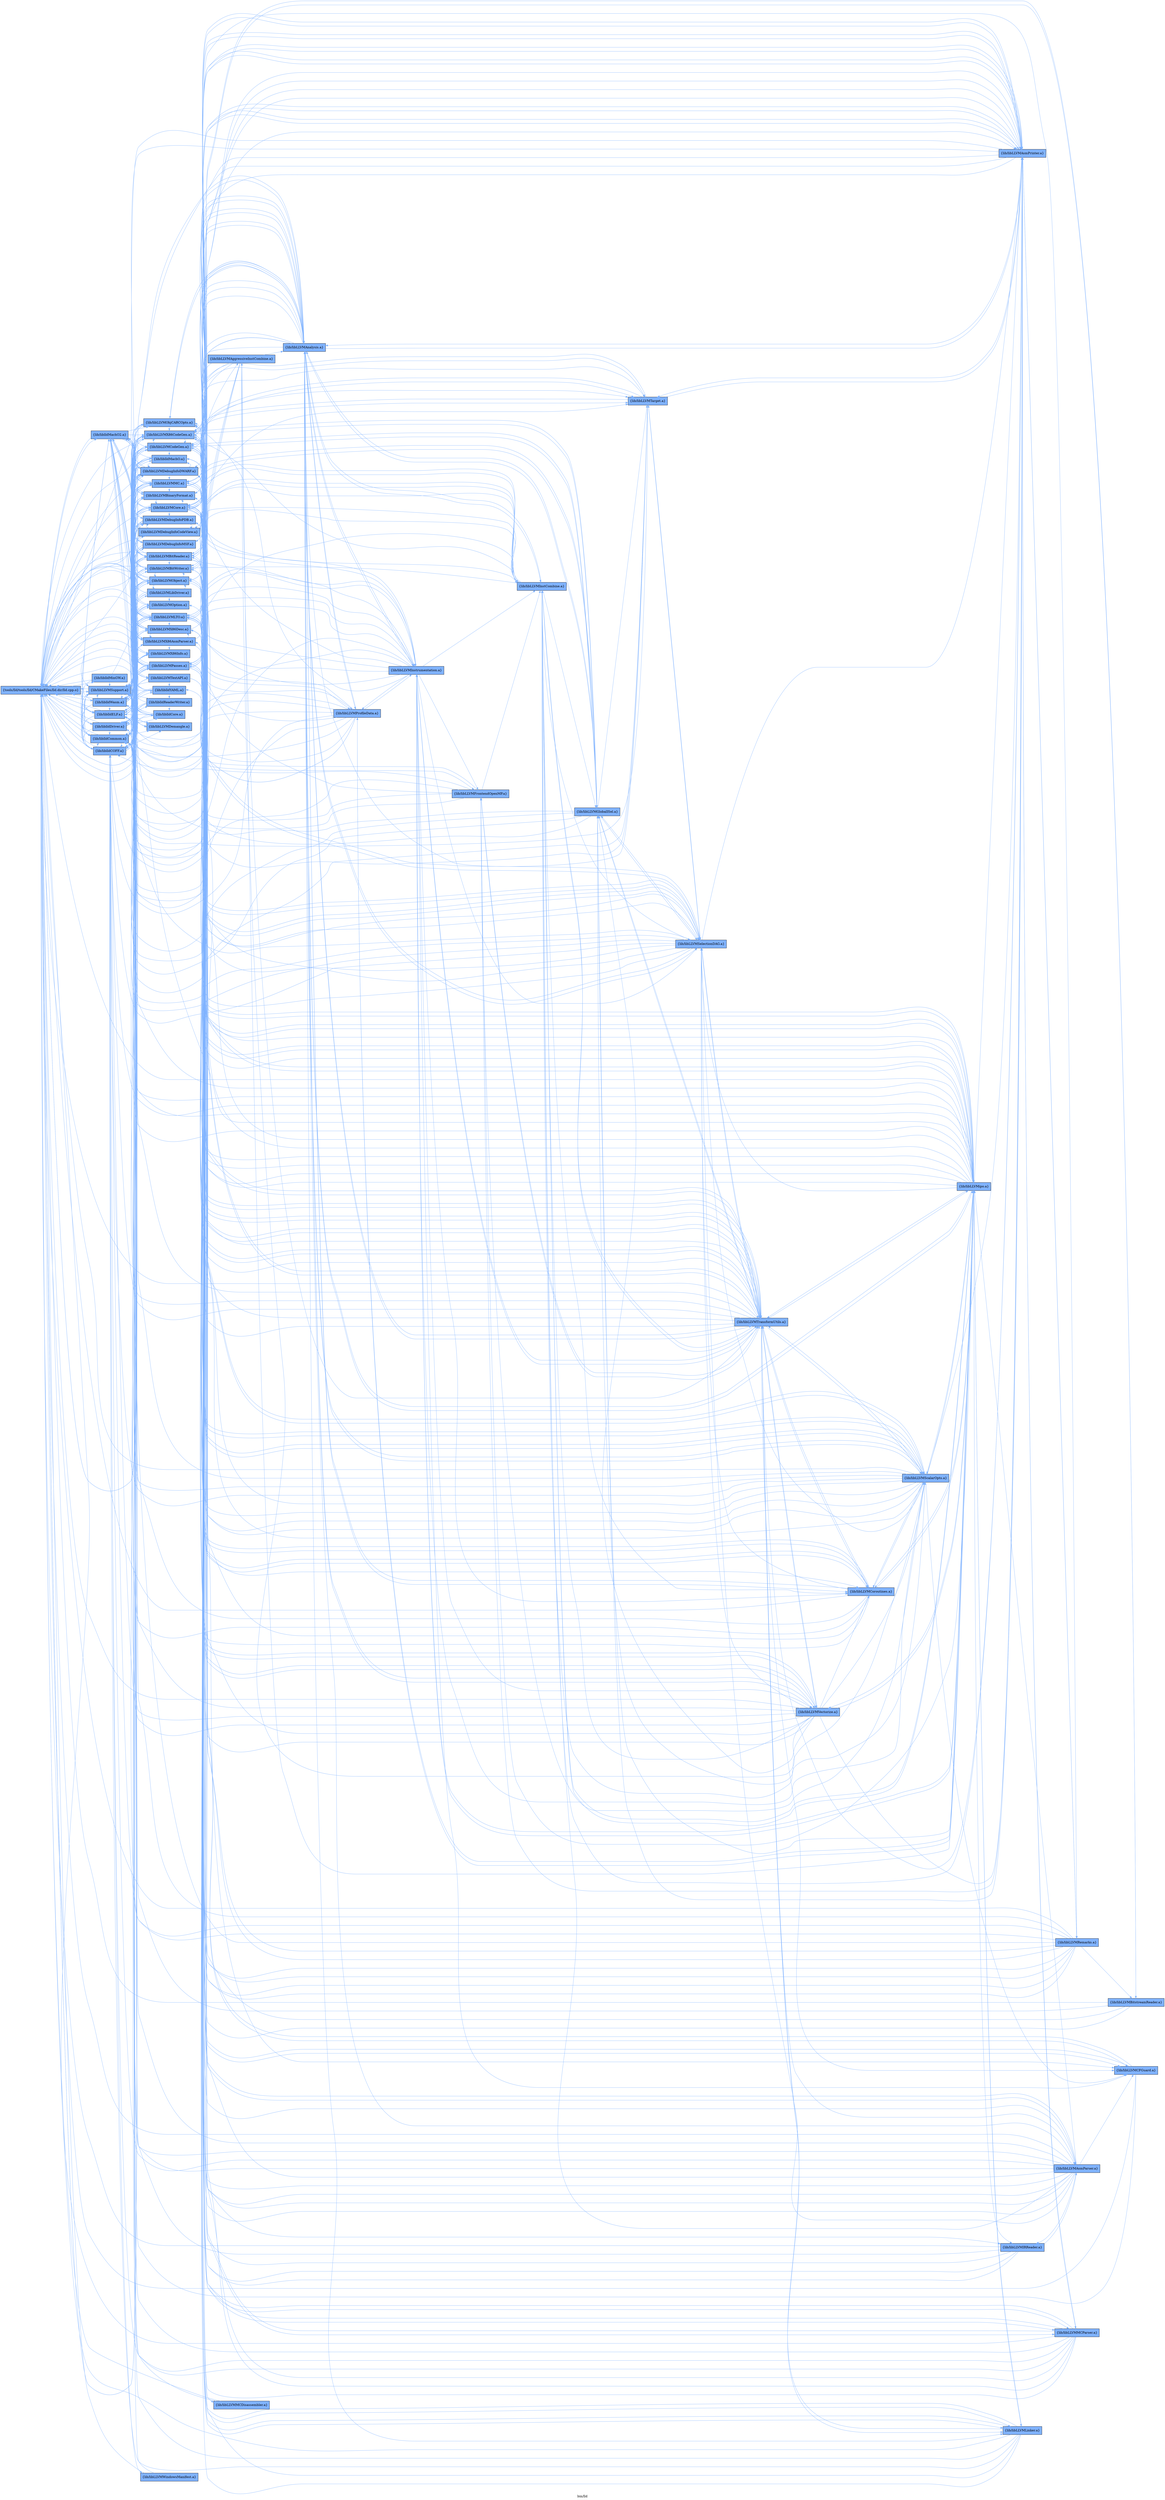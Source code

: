 digraph "bin/lld" {
	label="bin/lld";
	rankdir=LR;
	{ rank=same; Node0x55904ddd8aa8;  }
	{ rank=same; Node0x55904dde2328; Node0x55904dde1e28; Node0x55904ddebb08; Node0x55904ddeb608; Node0x55904ddeb1a8; Node0x55904ddeaca8; Node0x55904ddea848; Node0x55904ddea348;  }
	{ rank=same; Node0x55904dde9da8; Node0x55904ddf03d8; Node0x55904dde7558; Node0x55904dde8228; Node0x55904ddf8ee8; Node0x55904ddfc688; Node0x55904ddeff28; Node0x55904ddfb558; Node0x55904dde7dc8; Node0x55904ddfc4a8; Node0x55904ddfd358; Node0x55904ddfe4d8; Node0x55904dde7aa8; Node0x55904ddef988; Node0x55904ddfc188; Node0x55904ddef2a8; Node0x55904ddeee98; Node0x55904ddef5c8; Node0x55904dde9358; Node0x55904ddfb0a8; Node0x55904dde98a8; Node0x55904dde9308; Node0x55904dde8e08; Node0x55904dde9ad8; Node0x55904ddf0ba8; Node0x55904ddf06a8; Node0x55904dde8958;  }

	Node0x55904ddd8aa8 [shape=record,shape=box,group=1,style=filled,fillcolor="0.600000 0.5 1",label="{tools/lld/tools/lld/CMakeFiles/lld.dir/lld.cpp.o}"];
	Node0x55904ddd8aa8 -> Node0x55904dde2328[color="0.600000 0.5 1"];
	Node0x55904ddd8aa8 -> Node0x55904dde1e28[color="0.600000 0.5 1"];
	Node0x55904ddd8aa8 -> Node0x55904ddebb08[color="0.600000 0.5 1"];
	Node0x55904ddd8aa8 -> Node0x55904ddeb608[color="0.600000 0.5 1"];
	Node0x55904ddd8aa8 -> Node0x55904ddeb1a8[color="0.600000 0.5 1"];
	Node0x55904ddd8aa8 -> Node0x55904ddeaca8[color="0.600000 0.5 1"];
	Node0x55904ddd8aa8 -> Node0x55904ddea848[color="0.600000 0.5 1"];
	Node0x55904ddd8aa8 -> Node0x55904ddea348[color="0.600000 0.5 1"];
	Node0x55904dde2328 [shape=record,shape=box,group=1,style=filled,fillcolor="0.600000 0.5 1",label="{lib/libLLVMSupport.a}"];
	Node0x55904dde2328 -> Node0x55904ddd8aa8[color="0.600000 0.5 1"];
	Node0x55904dde2328 -> Node0x55904ddebb08[color="0.600000 0.5 1"];
	Node0x55904dde2328 -> Node0x55904dde1e28[color="0.600000 0.5 1"];
	Node0x55904dde2328 -> Node0x55904ddeb1a8[color="0.600000 0.5 1"];
	Node0x55904dde2328 -> Node0x55904ddeb608[color="0.600000 0.5 1"];
	Node0x55904dde2328 -> Node0x55904ddea348[color="0.600000 0.5 1"];
	Node0x55904dde2328 -> Node0x55904dde9da8[color="0.600000 0.5 1"];
	Node0x55904dde2328 -> Node0x55904ddf03d8[color="0.600000 0.5 1"];
	Node0x55904dde2328 -> Node0x55904dde7558[color="0.600000 0.5 1"];
	Node0x55904dde2328 -> Node0x55904dde8228[color="0.600000 0.5 1"];
	Node0x55904dde2328 -> Node0x55904ddf8ee8[color="0.600000 0.5 1"];
	Node0x55904dde1e28 [shape=record,shape=box,group=1,style=filled,fillcolor="0.600000 0.5 1",label="{lib/liblldCommon.a}"];
	Node0x55904dde1e28 -> Node0x55904ddd8aa8[color="0.600000 0.5 1"];
	Node0x55904dde1e28 -> Node0x55904dde2328[color="0.600000 0.5 1"];
	Node0x55904dde1e28 -> Node0x55904ddfc688[color="0.600000 0.5 1"];
	Node0x55904dde1e28 -> Node0x55904ddebb08[color="0.600000 0.5 1"];
	Node0x55904dde1e28 -> Node0x55904ddeff28[color="0.600000 0.5 1"];
	Node0x55904dde1e28 -> Node0x55904ddfb558[color="0.600000 0.5 1"];
	Node0x55904dde1e28 -> Node0x55904dde7558[color="0.600000 0.5 1"];
	Node0x55904dde1e28 -> Node0x55904ddf8ee8[color="0.600000 0.5 1"];
	Node0x55904ddebb08 [shape=record,shape=box,group=1,style=filled,fillcolor="0.600000 0.5 1",label="{lib/liblldCOFF.a}"];
	Node0x55904ddebb08 -> Node0x55904ddd8aa8[color="0.600000 0.5 1"];
	Node0x55904ddebb08 -> Node0x55904dde2328[color="0.600000 0.5 1"];
	Node0x55904ddebb08 -> Node0x55904dde1e28[color="0.600000 0.5 1"];
	Node0x55904ddebb08 -> Node0x55904dde7dc8[color="0.600000 0.5 1"];
	Node0x55904ddebb08 -> Node0x55904ddeff28[color="0.600000 0.5 1"];
	Node0x55904ddebb08 -> Node0x55904ddf03d8[color="0.600000 0.5 1"];
	Node0x55904ddebb08 -> Node0x55904ddfc4a8[color="0.600000 0.5 1"];
	Node0x55904ddebb08 -> Node0x55904ddfd358[color="0.600000 0.5 1"];
	Node0x55904ddebb08 -> Node0x55904ddfe4d8[color="0.600000 0.5 1"];
	Node0x55904ddebb08 -> Node0x55904dde7aa8[color="0.600000 0.5 1"];
	Node0x55904ddebb08 -> Node0x55904ddef988[color="0.600000 0.5 1"];
	Node0x55904ddebb08 -> Node0x55904ddfc188[color="0.600000 0.5 1"];
	Node0x55904ddebb08 -> Node0x55904dde8228[color="0.600000 0.5 1"];
	Node0x55904ddebb08 -> Node0x55904ddef2a8[color="0.600000 0.5 1"];
	Node0x55904ddebb08 -> Node0x55904ddeee98[color="0.600000 0.5 1"];
	Node0x55904ddebb08 -> Node0x55904ddef5c8[color="0.600000 0.5 1"];
	Node0x55904ddebb08 -> Node0x55904ddfb558[color="0.600000 0.5 1"];
	Node0x55904ddebb08 -> Node0x55904dde9358[color="0.600000 0.5 1"];
	Node0x55904ddebb08 -> Node0x55904ddfb0a8[color="0.600000 0.5 1"];
	Node0x55904ddebb08 -> Node0x55904ddf8ee8[color="0.600000 0.5 1"];
	Node0x55904ddeb608 [shape=record,shape=box,group=1,style=filled,fillcolor="0.600000 0.5 1",label="{lib/liblldDriver.a}"];
	Node0x55904ddeb608 -> Node0x55904ddd8aa8[color="0.600000 0.5 1"];
	Node0x55904ddeb608 -> Node0x55904dde2328[color="0.600000 0.5 1"];
	Node0x55904ddeb608 -> Node0x55904dde1e28[color="0.600000 0.5 1"];
	Node0x55904ddeb608 -> Node0x55904ddebb08[color="0.600000 0.5 1"];
	Node0x55904ddeb608 -> Node0x55904dde9da8[color="0.600000 0.5 1"];
	Node0x55904ddeb608 -> Node0x55904dde98a8[color="0.600000 0.5 1"];
	Node0x55904ddeb608 -> Node0x55904dde9308[color="0.600000 0.5 1"];
	Node0x55904ddeb608 -> Node0x55904dde8e08[color="0.600000 0.5 1"];
	Node0x55904ddeb608 -> Node0x55904ddeff28[color="0.600000 0.5 1"];
	Node0x55904ddeb1a8 [shape=record,shape=box,group=1,style=filled,fillcolor="0.600000 0.5 1",label="{lib/liblldELF.a}"];
	Node0x55904ddeb1a8 -> Node0x55904ddd8aa8[color="0.600000 0.5 1"];
	Node0x55904ddeb1a8 -> Node0x55904dde2328[color="0.600000 0.5 1"];
	Node0x55904ddeb1a8 -> Node0x55904dde1e28[color="0.600000 0.5 1"];
	Node0x55904ddeb1a8 -> Node0x55904ddebb08[color="0.600000 0.5 1"];
	Node0x55904ddeb1a8 -> Node0x55904ddeff28[color="0.600000 0.5 1"];
	Node0x55904ddeb1a8 -> Node0x55904ddf03d8[color="0.600000 0.5 1"];
	Node0x55904ddeb1a8 -> Node0x55904ddfc4a8[color="0.600000 0.5 1"];
	Node0x55904ddeb1a8 -> Node0x55904ddfd358[color="0.600000 0.5 1"];
	Node0x55904ddeb1a8 -> Node0x55904ddfe4d8[color="0.600000 0.5 1"];
	Node0x55904ddeb1a8 -> Node0x55904dde7aa8[color="0.600000 0.5 1"];
	Node0x55904ddeb1a8 -> Node0x55904ddef988[color="0.600000 0.5 1"];
	Node0x55904ddeb1a8 -> Node0x55904ddfc188[color="0.600000 0.5 1"];
	Node0x55904ddeb1a8 -> Node0x55904ddfb558[color="0.600000 0.5 1"];
	Node0x55904ddeb1a8 -> Node0x55904dde9358[color="0.600000 0.5 1"];
	Node0x55904ddeb1a8 -> Node0x55904dde9ad8[color="0.600000 0.5 1"];
	Node0x55904ddeb1a8 -> Node0x55904ddeee98[color="0.600000 0.5 1"];
	Node0x55904ddeb1a8 -> Node0x55904ddf8ee8[color="0.600000 0.5 1"];
	Node0x55904ddeaca8 [shape=record,shape=box,group=1,style=filled,fillcolor="0.600000 0.5 1",label="{lib/liblldMachO2.a}"];
	Node0x55904ddeaca8 -> Node0x55904ddd8aa8[color="0.600000 0.5 1"];
	Node0x55904ddeaca8 -> Node0x55904dde2328[color="0.600000 0.5 1"];
	Node0x55904ddeaca8 -> Node0x55904dde1e28[color="0.600000 0.5 1"];
	Node0x55904ddeaca8 -> Node0x55904ddebb08[color="0.600000 0.5 1"];
	Node0x55904ddeaca8 -> Node0x55904ddeb1a8[color="0.600000 0.5 1"];
	Node0x55904ddeaca8 -> Node0x55904ddeff28[color="0.600000 0.5 1"];
	Node0x55904ddeaca8 -> Node0x55904ddf03d8[color="0.600000 0.5 1"];
	Node0x55904ddeaca8 -> Node0x55904ddfc4a8[color="0.600000 0.5 1"];
	Node0x55904ddeaca8 -> Node0x55904ddfd358[color="0.600000 0.5 1"];
	Node0x55904ddeaca8 -> Node0x55904ddfe4d8[color="0.600000 0.5 1"];
	Node0x55904ddeaca8 -> Node0x55904dde7aa8[color="0.600000 0.5 1"];
	Node0x55904ddeaca8 -> Node0x55904ddef988[color="0.600000 0.5 1"];
	Node0x55904ddeaca8 -> Node0x55904ddf0ba8[color="0.600000 0.5 1"];
	Node0x55904ddeaca8 -> Node0x55904ddfc188[color="0.600000 0.5 1"];
	Node0x55904ddeaca8 -> Node0x55904ddf06a8[color="0.600000 0.5 1"];
	Node0x55904ddeaca8 -> Node0x55904ddfb558[color="0.600000 0.5 1"];
	Node0x55904ddeaca8 -> Node0x55904dde8958[color="0.600000 0.5 1"];
	Node0x55904ddeaca8 -> Node0x55904dde9358[color="0.600000 0.5 1"];
	Node0x55904ddeaca8 -> Node0x55904ddeee98[color="0.600000 0.5 1"];
	Node0x55904ddea848 [shape=record,shape=box,group=1,style=filled,fillcolor="0.600000 0.5 1",label="{lib/liblldMinGW.a}"];
	Node0x55904ddea848 -> Node0x55904ddd8aa8[color="0.600000 0.5 1"];
	Node0x55904ddea848 -> Node0x55904dde2328[color="0.600000 0.5 1"];
	Node0x55904ddea848 -> Node0x55904dde1e28[color="0.600000 0.5 1"];
	Node0x55904ddea848 -> Node0x55904ddebb08[color="0.600000 0.5 1"];
	Node0x55904ddea848 -> Node0x55904ddeff28[color="0.600000 0.5 1"];
	Node0x55904ddea348 [shape=record,shape=box,group=1,style=filled,fillcolor="0.600000 0.5 1",label="{lib/liblldWasm.a}"];
	Node0x55904ddea348 -> Node0x55904ddd8aa8[color="0.600000 0.5 1"];
	Node0x55904ddea348 -> Node0x55904dde2328[color="0.600000 0.5 1"];
	Node0x55904ddea348 -> Node0x55904dde1e28[color="0.600000 0.5 1"];
	Node0x55904ddea348 -> Node0x55904ddebb08[color="0.600000 0.5 1"];
	Node0x55904ddea348 -> Node0x55904ddeff28[color="0.600000 0.5 1"];
	Node0x55904ddea348 -> Node0x55904ddf03d8[color="0.600000 0.5 1"];
	Node0x55904ddea348 -> Node0x55904ddfc4a8[color="0.600000 0.5 1"];
	Node0x55904ddea348 -> Node0x55904ddfd358[color="0.600000 0.5 1"];
	Node0x55904ddea348 -> Node0x55904ddfe4d8[color="0.600000 0.5 1"];
	Node0x55904ddea348 -> Node0x55904dde7aa8[color="0.600000 0.5 1"];
	Node0x55904ddea348 -> Node0x55904ddef988[color="0.600000 0.5 1"];
	Node0x55904ddea348 -> Node0x55904ddfc188[color="0.600000 0.5 1"];
	Node0x55904ddea348 -> Node0x55904ddeb1a8[color="0.600000 0.5 1"];
	Node0x55904ddea348 -> Node0x55904dde9358[color="0.600000 0.5 1"];
	Node0x55904ddea348 -> Node0x55904ddeee98[color="0.600000 0.5 1"];
	Node0x55904ddea348 -> Node0x55904ddeaca8[color="0.600000 0.5 1"];
	Node0x55904ddfc688 [shape=record,shape=box,group=1,style=filled,fillcolor="0.600000 0.5 1",label="{lib/libLLVMCore.a}"];
	Node0x55904ddfc688 -> Node0x55904ddd8aa8[color="0.600000 0.5 1"];
	Node0x55904ddfc688 -> Node0x55904dde2328[color="0.600000 0.5 1"];
	Node0x55904ddfc688 -> Node0x55904dde8228[color="0.600000 0.5 1"];
	Node0x55904ddfc688 -> Node0x55904ddf0888[color="0.600000 0.5 1"];
	Node0x55904ddfc688 -> Node0x55904ddfbb48[color="0.600000 0.5 1"];
	Node0x55904ddfc688 -> Node0x55904dde7aa8[color="0.600000 0.5 1"];
	Node0x55904ddfc688 -> Node0x55904dde7558[color="0.600000 0.5 1"];
	Node0x55904ddfc688 -> Node0x55904dde9fd8[color="0.600000 0.5 1"];
	Node0x55904ddfc688 -> Node0x55904dde9ad8[color="0.600000 0.5 1"];
	Node0x55904ddfc688 -> Node0x55904ddec828[color="0.600000 0.5 1"];
	Node0x55904ddfc688 -> Node0x55904ddecd28[color="0.600000 0.5 1"];
	Node0x55904ddfc688 -> Node0x55904ddfc188[color="0.600000 0.5 1"];
	Node0x55904ddfc688 -> Node0x55904ddf03d8[color="0.600000 0.5 1"];
	Node0x55904ddfc688 -> Node0x55904ddea118[color="0.600000 0.5 1"];
	Node0x55904ddfc688 -> Node0x55904ddeb3d8[color="0.600000 0.5 1"];
	Node0x55904ddfc688 -> Node0x55904ddec2d8[color="0.600000 0.5 1"];
	Node0x55904ddfc688 -> Node0x55904ddee0d8[color="0.600000 0.5 1"];
	Node0x55904ddfc688 -> Node0x55904ddeaed8[color="0.600000 0.5 1"];
	Node0x55904ddfc688 -> Node0x55904dde9358[color="0.600000 0.5 1"];
	Node0x55904ddfc688 -> Node0x55904ddea4d8[color="0.600000 0.5 1"];
	Node0x55904ddfc688 -> Node0x55904ddec378[color="0.600000 0.5 1"];
	Node0x55904ddfc688 -> Node0x55904ddebb08[color="0.600000 0.5 1"];
	Node0x55904ddfc688 -> Node0x55904dde8958[color="0.600000 0.5 1"];
	Node0x55904ddfc688 -> Node0x55904ddea9d8[color="0.600000 0.5 1"];
	Node0x55904ddfc688 -> Node0x55904ddfc958[color="0.600000 0.5 1"];
	Node0x55904ddfc688 -> Node0x55904dde1e28[color="0.600000 0.5 1"];
	Node0x55904ddfc688 -> Node0x55904ddfd128[color="0.600000 0.5 1"];
	Node0x55904ddfc688 -> Node0x55904ddeb1a8[color="0.600000 0.5 1"];
	Node0x55904ddfc688 -> Node0x55904ddea348[color="0.600000 0.5 1"];
	Node0x55904ddfc688 -> Node0x55904ddfbf58[color="0.600000 0.5 1"];
	Node0x55904ddfc688 -> Node0x55904ddf06a8[color="0.600000 0.5 1"];
	Node0x55904dde7dc8 [shape=record,shape=box,group=1,style=filled,fillcolor="0.600000 0.5 1",label="{lib/libLLVMLibDriver.a}"];
	Node0x55904dde7dc8 -> Node0x55904ddd8aa8[color="0.600000 0.5 1"];
	Node0x55904dde7dc8 -> Node0x55904dde2328[color="0.600000 0.5 1"];
	Node0x55904dde7dc8 -> Node0x55904ddebb08[color="0.600000 0.5 1"];
	Node0x55904dde7dc8 -> Node0x55904ddeff28[color="0.600000 0.5 1"];
	Node0x55904dde7dc8 -> Node0x55904ddef988[color="0.600000 0.5 1"];
	Node0x55904dde7dc8 -> Node0x55904ddf06a8[color="0.600000 0.5 1"];
	Node0x55904dde7dc8 -> Node0x55904ddfc188[color="0.600000 0.5 1"];
	Node0x55904ddeff28 [shape=record,shape=box,group=1,style=filled,fillcolor="0.600000 0.5 1",label="{lib/libLLVMOption.a}"];
	Node0x55904ddeff28 -> Node0x55904ddd8aa8[color="0.600000 0.5 1"];
	Node0x55904ddeff28 -> Node0x55904dde2328[color="0.600000 0.5 1"];
	Node0x55904ddeff28 -> Node0x55904ddebb08[color="0.600000 0.5 1"];
	Node0x55904ddf03d8 [shape=record,shape=box,group=1,style=filled,fillcolor="0.600000 0.5 1",label="{lib/libLLVMX86CodeGen.a}"];
	Node0x55904ddf03d8 -> Node0x55904ddd8aa8[color="0.600000 0.5 1"];
	Node0x55904ddf03d8 -> Node0x55904dde2328[color="0.600000 0.5 1"];
	Node0x55904ddf03d8 -> Node0x55904ddf0888[color="0.600000 0.5 1"];
	Node0x55904ddf03d8 -> Node0x55904ddfd358[color="0.600000 0.5 1"];
	Node0x55904ddf03d8 -> Node0x55904ddfe4d8[color="0.600000 0.5 1"];
	Node0x55904ddf03d8 -> Node0x55904dde7558[color="0.600000 0.5 1"];
	Node0x55904ddf03d8 -> Node0x55904ddeee98[color="0.600000 0.5 1"];
	Node0x55904ddf03d8 -> Node0x55904ddfc688[color="0.600000 0.5 1"];
	Node0x55904ddf03d8 -> Node0x55904ddebb08[color="0.600000 0.5 1"];
	Node0x55904ddf03d8 -> Node0x55904ddeff28[color="0.600000 0.5 1"];
	Node0x55904ddf03d8 -> Node0x55904dde8ea8[color="0.600000 0.5 1"];
	Node0x55904ddf03d8 -> Node0x55904ddfbb48[color="0.600000 0.5 1"];
	Node0x55904ddf03d8 -> Node0x55904ddecd28[color="0.600000 0.5 1"];
	Node0x55904ddf03d8 -> Node0x55904dde1e28[color="0.600000 0.5 1"];
	Node0x55904ddf03d8 -> Node0x55904ddfbf58[color="0.600000 0.5 1"];
	Node0x55904ddf03d8 -> Node0x55904ddfc958[color="0.600000 0.5 1"];
	Node0x55904ddf03d8 -> Node0x55904ddeb1a8[color="0.600000 0.5 1"];
	Node0x55904ddf03d8 -> Node0x55904ddef7a8[color="0.600000 0.5 1"];
	Node0x55904ddf03d8 -> Node0x55904ddec828[color="0.600000 0.5 1"];
	Node0x55904ddfc4a8 [shape=record,shape=box,group=1,style=filled,fillcolor="0.600000 0.5 1",label="{lib/libLLVMX86AsmParser.a}"];
	Node0x55904ddfc4a8 -> Node0x55904ddd8aa8[color="0.600000 0.5 1"];
	Node0x55904ddfc4a8 -> Node0x55904dde2328[color="0.600000 0.5 1"];
	Node0x55904ddfc4a8 -> Node0x55904ddf0888[color="0.600000 0.5 1"];
	Node0x55904ddfc4a8 -> Node0x55904ddfd358[color="0.600000 0.5 1"];
	Node0x55904ddfc4a8 -> Node0x55904ddfe4d8[color="0.600000 0.5 1"];
	Node0x55904ddfc4a8 -> Node0x55904ddee948[color="0.600000 0.5 1"];
	Node0x55904ddfc4a8 -> Node0x55904ddeee98[color="0.600000 0.5 1"];
	Node0x55904ddfd358 [shape=record,shape=box,group=1,style=filled,fillcolor="0.600000 0.5 1",label="{lib/libLLVMX86Desc.a}"];
	Node0x55904ddfd358 -> Node0x55904ddd8aa8[color="0.600000 0.5 1"];
	Node0x55904ddfd358 -> Node0x55904dde2328[color="0.600000 0.5 1"];
	Node0x55904ddfd358 -> Node0x55904ddeb608[color="0.600000 0.5 1"];
	Node0x55904ddfd358 -> Node0x55904dde9da8[color="0.600000 0.5 1"];
	Node0x55904ddfd358 -> Node0x55904ddeee98[color="0.600000 0.5 1"];
	Node0x55904ddfd358 -> Node0x55904ddf03d8[color="0.600000 0.5 1"];
	Node0x55904ddfd358 -> Node0x55904ddfd5d8[color="0.600000 0.5 1"];
	Node0x55904ddfd358 -> Node0x55904ddfe4d8[color="0.600000 0.5 1"];
	Node0x55904ddfd358 -> Node0x55904ddfc4a8[color="0.600000 0.5 1"];
	Node0x55904ddfd358 -> Node0x55904ddfc188[color="0.600000 0.5 1"];
	Node0x55904ddfd358 -> Node0x55904ddf0888[color="0.600000 0.5 1"];
	Node0x55904ddfe4d8 [shape=record,shape=box,group=1,style=filled,fillcolor="0.600000 0.5 1",label="{lib/libLLVMX86Info.a}"];
	Node0x55904ddfe4d8 -> Node0x55904ddd8aa8[color="0.600000 0.5 1"];
	Node0x55904ddfe4d8 -> Node0x55904dde2328[color="0.600000 0.5 1"];
	Node0x55904dde7aa8 [shape=record,shape=box,group=1,style=filled,fillcolor="0.600000 0.5 1",label="{lib/libLLVMLTO.a}"];
	Node0x55904dde7aa8 -> Node0x55904ddd8aa8[color="0.600000 0.5 1"];
	Node0x55904dde7aa8 -> Node0x55904dde2328[color="0.600000 0.5 1"];
	Node0x55904dde7aa8 -> Node0x55904ddebb08[color="0.600000 0.5 1"];
	Node0x55904dde7aa8 -> Node0x55904dde1e28[color="0.600000 0.5 1"];
	Node0x55904dde7aa8 -> Node0x55904ddeb1a8[color="0.600000 0.5 1"];
	Node0x55904dde7aa8 -> Node0x55904ddeb608[color="0.600000 0.5 1"];
	Node0x55904dde7aa8 -> Node0x55904dde9da8[color="0.600000 0.5 1"];
	Node0x55904dde7aa8 -> Node0x55904ddf03d8[color="0.600000 0.5 1"];
	Node0x55904dde7aa8 -> Node0x55904ddf0888[color="0.600000 0.5 1"];
	Node0x55904dde7aa8 -> Node0x55904ddfb558[color="0.600000 0.5 1"];
	Node0x55904dde7aa8 -> Node0x55904ddfd358[color="0.600000 0.5 1"];
	Node0x55904dde7aa8 -> Node0x55904dde9fd8[color="0.600000 0.5 1"];
	Node0x55904dde7aa8 -> Node0x55904dde9ad8[color="0.600000 0.5 1"];
	Node0x55904dde7aa8 -> Node0x55904ddeaed8[color="0.600000 0.5 1"];
	Node0x55904dde7aa8 -> Node0x55904ddecd28[color="0.600000 0.5 1"];
	Node0x55904dde7aa8 -> Node0x55904ddef988[color="0.600000 0.5 1"];
	Node0x55904dde7aa8 -> Node0x55904ddf06a8[color="0.600000 0.5 1"];
	Node0x55904dde7aa8 -> Node0x55904ddfc688[color="0.600000 0.5 1"];
	Node0x55904dde7aa8 -> Node0x55904ddeaca8[color="0.600000 0.5 1"];
	Node0x55904dde7aa8 -> Node0x55904dde9358[color="0.600000 0.5 1"];
	Node0x55904dde7aa8 -> Node0x55904dde8ea8[color="0.600000 0.5 1"];
	Node0x55904dde7aa8 -> Node0x55904ddec828[color="0.600000 0.5 1"];
	Node0x55904dde7aa8 -> Node0x55904ddeee98[color="0.600000 0.5 1"];
	Node0x55904ddef988 [shape=record,shape=box,group=1,style=filled,fillcolor="0.600000 0.5 1",label="{lib/libLLVMObject.a}"];
	Node0x55904ddef988 -> Node0x55904ddd8aa8[color="0.600000 0.5 1"];
	Node0x55904ddef988 -> Node0x55904dde2328[color="0.600000 0.5 1"];
	Node0x55904ddef988 -> Node0x55904ddebb08[color="0.600000 0.5 1"];
	Node0x55904ddef988 -> Node0x55904ddeaca8[color="0.600000 0.5 1"];
	Node0x55904ddef988 -> Node0x55904dde7dc8[color="0.600000 0.5 1"];
	Node0x55904ddef988 -> Node0x55904ddeb1a8[color="0.600000 0.5 1"];
	Node0x55904ddef988 -> Node0x55904dde9da8[color="0.600000 0.5 1"];
	Node0x55904ddef988 -> Node0x55904ddfc688[color="0.600000 0.5 1"];
	Node0x55904ddef988 -> Node0x55904ddfc188[color="0.600000 0.5 1"];
	Node0x55904ddef988 -> Node0x55904ddeee98[color="0.600000 0.5 1"];
	Node0x55904ddef988 -> Node0x55904dde1e28[color="0.600000 0.5 1"];
	Node0x55904ddef988 -> Node0x55904dde7aa8[color="0.600000 0.5 1"];
	Node0x55904ddef988 -> Node0x55904ddf06a8[color="0.600000 0.5 1"];
	Node0x55904ddef988 -> Node0x55904ddf03d8[color="0.600000 0.5 1"];
	Node0x55904ddef988 -> Node0x55904dde9ad8[color="0.600000 0.5 1"];
	Node0x55904ddef988 -> Node0x55904ddfb558[color="0.600000 0.5 1"];
	Node0x55904ddef988 -> Node0x55904dde8ea8[color="0.600000 0.5 1"];
	Node0x55904ddef988 -> Node0x55904ddf0888[color="0.600000 0.5 1"];
	Node0x55904ddef988 -> Node0x55904ddee948[color="0.600000 0.5 1"];
	Node0x55904ddef988 -> Node0x55904dde9fd8[color="0.600000 0.5 1"];
	Node0x55904ddef988 -> Node0x55904ddfc4a8[color="0.600000 0.5 1"];
	Node0x55904ddef988 -> Node0x55904ddfd358[color="0.600000 0.5 1"];
	Node0x55904ddef988 -> Node0x55904ddf0ba8[color="0.600000 0.5 1"];
	Node0x55904ddef988 -> Node0x55904ddeb608[color="0.600000 0.5 1"];
	Node0x55904ddef988 -> Node0x55904ddea348[color="0.600000 0.5 1"];
	Node0x55904ddef988 -> Node0x55904ddec828[color="0.600000 0.5 1"];
	Node0x55904ddfc188 [shape=record,shape=box,group=1,style=filled,fillcolor="0.600000 0.5 1",label="{lib/libLLVMBinaryFormat.a}"];
	Node0x55904ddfc188 -> Node0x55904ddd8aa8[color="0.600000 0.5 1"];
	Node0x55904ddfc188 -> Node0x55904dde2328[color="0.600000 0.5 1"];
	Node0x55904ddfc188 -> Node0x55904ddfc688[color="0.600000 0.5 1"];
	Node0x55904ddfc188 -> Node0x55904ddfb558[color="0.600000 0.5 1"];
	Node0x55904dde8228 [shape=record,shape=box,group=1,style=filled,fillcolor="0.600000 0.5 1",label="{lib/libLLVMDebugInfoPDB.a}"];
	Node0x55904dde8228 -> Node0x55904ddd8aa8[color="0.600000 0.5 1"];
	Node0x55904dde8228 -> Node0x55904dde2328[color="0.600000 0.5 1"];
	Node0x55904dde8228 -> Node0x55904ddebb08[color="0.600000 0.5 1"];
	Node0x55904dde8228 -> Node0x55904ddfb0a8[color="0.600000 0.5 1"];
	Node0x55904dde8228 -> Node0x55904ddef2a8[color="0.600000 0.5 1"];
	Node0x55904dde8228 -> Node0x55904dde1e28[color="0.600000 0.5 1"];
	Node0x55904dde8228 -> Node0x55904ddef988[color="0.600000 0.5 1"];
	Node0x55904dde8228 -> Node0x55904ddfc188[color="0.600000 0.5 1"];
	Node0x55904dde8228 -> Node0x55904ddeb1a8[color="0.600000 0.5 1"];
	Node0x55904ddef2a8 [shape=record,shape=box,group=1,style=filled,fillcolor="0.600000 0.5 1",label="{lib/libLLVMDebugInfoCodeView.a}"];
	Node0x55904ddef2a8 -> Node0x55904ddd8aa8[color="0.600000 0.5 1"];
	Node0x55904ddef2a8 -> Node0x55904dde2328[color="0.600000 0.5 1"];
	Node0x55904ddef2a8 -> Node0x55904ddebb08[color="0.600000 0.5 1"];
	Node0x55904ddef2a8 -> Node0x55904dde8228[color="0.600000 0.5 1"];
	Node0x55904ddef2a8 -> Node0x55904ddf0888[color="0.600000 0.5 1"];
	Node0x55904ddef2a8 -> Node0x55904dde7558[color="0.600000 0.5 1"];
	Node0x55904ddef2a8 -> Node0x55904ddeb1a8[color="0.600000 0.5 1"];
	Node0x55904ddef2a8 -> Node0x55904ddea348[color="0.600000 0.5 1"];
	Node0x55904ddef2a8 -> Node0x55904ddeaca8[color="0.600000 0.5 1"];
	Node0x55904ddef2a8 -> Node0x55904dde9da8[color="0.600000 0.5 1"];
	Node0x55904ddeee98 [shape=record,shape=box,group=1,style=filled,fillcolor="0.600000 0.5 1",label="{lib/libLLVMMC.a}"];
	Node0x55904ddeee98 -> Node0x55904ddd8aa8[color="0.600000 0.5 1"];
	Node0x55904ddeee98 -> Node0x55904dde2328[color="0.600000 0.5 1"];
	Node0x55904ddeee98 -> Node0x55904ddfd358[color="0.600000 0.5 1"];
	Node0x55904ddeee98 -> Node0x55904ddebb08[color="0.600000 0.5 1"];
	Node0x55904ddeee98 -> Node0x55904ddf0888[color="0.600000 0.5 1"];
	Node0x55904ddeee98 -> Node0x55904dde7558[color="0.600000 0.5 1"];
	Node0x55904ddeee98 -> Node0x55904ddee948[color="0.600000 0.5 1"];
	Node0x55904ddeee98 -> Node0x55904ddef988[color="0.600000 0.5 1"];
	Node0x55904ddeee98 -> Node0x55904ddfc4a8[color="0.600000 0.5 1"];
	Node0x55904ddeee98 -> Node0x55904dde8228[color="0.600000 0.5 1"];
	Node0x55904ddeee98 -> Node0x55904ddf03d8[color="0.600000 0.5 1"];
	Node0x55904ddeee98 -> Node0x55904dde8ea8[color="0.600000 0.5 1"];
	Node0x55904ddeee98 -> Node0x55904dde3048[color="0.600000 0.5 1"];
	Node0x55904ddeee98 -> Node0x55904ddfc188[color="0.600000 0.5 1"];
	Node0x55904ddeee98 -> Node0x55904ddeb1a8[color="0.600000 0.5 1"];
	Node0x55904ddeee98 -> Node0x55904ddea348[color="0.600000 0.5 1"];
	Node0x55904ddef5c8 [shape=record,shape=box,group=1,style=filled,fillcolor="0.600000 0.5 1",label="{lib/libLLVMWindowsManifest.a}"];
	Node0x55904ddef5c8 -> Node0x55904ddd8aa8[color="0.600000 0.5 1"];
	Node0x55904ddef5c8 -> Node0x55904dde2328[color="0.600000 0.5 1"];
	Node0x55904ddfb558 [shape=record,shape=box,group=1,style=filled,fillcolor="0.600000 0.5 1",label="{lib/libLLVMDebugInfoDWARF.a}"];
	Node0x55904ddfb558 -> Node0x55904ddd8aa8[color="0.600000 0.5 1"];
	Node0x55904ddfb558 -> Node0x55904dde2328[color="0.600000 0.5 1"];
	Node0x55904ddfb558 -> Node0x55904ddebb08[color="0.600000 0.5 1"];
	Node0x55904ddfb558 -> Node0x55904dde1e28[color="0.600000 0.5 1"];
	Node0x55904ddfb558 -> Node0x55904ddeb1a8[color="0.600000 0.5 1"];
	Node0x55904ddfb558 -> Node0x55904dde8228[color="0.600000 0.5 1"];
	Node0x55904ddfb558 -> Node0x55904ddf0888[color="0.600000 0.5 1"];
	Node0x55904ddfb558 -> Node0x55904ddef988[color="0.600000 0.5 1"];
	Node0x55904ddfb558 -> Node0x55904ddfc188[color="0.600000 0.5 1"];
	Node0x55904ddfb558 -> Node0x55904dde9da8[color="0.600000 0.5 1"];
	Node0x55904ddfb558 -> Node0x55904ddeb608[color="0.600000 0.5 1"];
	Node0x55904ddfb558 -> Node0x55904ddeaca8[color="0.600000 0.5 1"];
	Node0x55904ddfb558 -> Node0x55904ddeee98[color="0.600000 0.5 1"];
	Node0x55904ddfb558 -> Node0x55904ddea348[color="0.600000 0.5 1"];
	Node0x55904ddfb558 -> Node0x55904ddf03d8[color="0.600000 0.5 1"];
	Node0x55904dde9358 [shape=record,shape=box,group=1,style=filled,fillcolor="0.600000 0.5 1",label="{lib/libLLVMPasses.a}"];
	Node0x55904dde9358 -> Node0x55904ddd8aa8[color="0.600000 0.5 1"];
	Node0x55904dde9358 -> Node0x55904dde2328[color="0.600000 0.5 1"];
	Node0x55904dde9358 -> Node0x55904ddebb08[color="0.600000 0.5 1"];
	Node0x55904dde9358 -> Node0x55904dde1e28[color="0.600000 0.5 1"];
	Node0x55904dde9358 -> Node0x55904ddeb1a8[color="0.600000 0.5 1"];
	Node0x55904dde9358 -> Node0x55904ddeaca8[color="0.600000 0.5 1"];
	Node0x55904dde9358 -> Node0x55904ddea348[color="0.600000 0.5 1"];
	Node0x55904dde9358 -> Node0x55904dde8ea8[color="0.600000 0.5 1"];
	Node0x55904dde9358 -> Node0x55904dde8958[color="0.600000 0.5 1"];
	Node0x55904dde9358 -> Node0x55904ddf03d8[color="0.600000 0.5 1"];
	Node0x55904dde9358 -> Node0x55904dde7aa8[color="0.600000 0.5 1"];
	Node0x55904dde9358 -> Node0x55904dde7558[color="0.600000 0.5 1"];
	Node0x55904dde9358 -> Node0x55904ddea4d8[color="0.600000 0.5 1"];
	Node0x55904dde9358 -> Node0x55904dde9fd8[color="0.600000 0.5 1"];
	Node0x55904dde9358 -> Node0x55904ddea118[color="0.600000 0.5 1"];
	Node0x55904dde9358 -> Node0x55904ddeb928[color="0.600000 0.5 1"];
	Node0x55904dde9358 -> Node0x55904ddeb3d8[color="0.600000 0.5 1"];
	Node0x55904dde9358 -> Node0x55904ddec378[color="0.600000 0.5 1"];
	Node0x55904dde9358 -> Node0x55904ddec2d8[color="0.600000 0.5 1"];
	Node0x55904dde9358 -> Node0x55904ddec828[color="0.600000 0.5 1"];
	Node0x55904dde9358 -> Node0x55904ddecd28[color="0.600000 0.5 1"];
	Node0x55904dde9358 -> Node0x55904ddfc688[color="0.600000 0.5 1"];
	Node0x55904dde7558 [shape=record,shape=box,group=1,style=filled,fillcolor="0.600000 0.5 1",label="{lib/libLLVMCodeGen.a}"];
	Node0x55904dde7558 -> Node0x55904ddd8aa8[color="0.600000 0.5 1"];
	Node0x55904dde7558 -> Node0x55904dde2328[color="0.600000 0.5 1"];
	Node0x55904dde7558 -> Node0x55904ddf03d8[color="0.600000 0.5 1"];
	Node0x55904dde7558 -> Node0x55904ddfbb48[color="0.600000 0.5 1"];
	Node0x55904dde7558 -> Node0x55904ddecd28[color="0.600000 0.5 1"];
	Node0x55904dde7558 -> Node0x55904ddfc688[color="0.600000 0.5 1"];
	Node0x55904dde7558 -> Node0x55904ddeee98[color="0.600000 0.5 1"];
	Node0x55904dde7558 -> Node0x55904dde1e28[color="0.600000 0.5 1"];
	Node0x55904dde7558 -> Node0x55904ddebb08[color="0.600000 0.5 1"];
	Node0x55904dde7558 -> Node0x55904ddeb1a8[color="0.600000 0.5 1"];
	Node0x55904dde7558 -> Node0x55904ddf0888[color="0.600000 0.5 1"];
	Node0x55904dde7558 -> Node0x55904ddfbf58[color="0.600000 0.5 1"];
	Node0x55904dde7558 -> Node0x55904ddec828[color="0.600000 0.5 1"];
	Node0x55904dde7558 -> Node0x55904dde8ea8[color="0.600000 0.5 1"];
	Node0x55904dde7558 -> Node0x55904ddfd358[color="0.600000 0.5 1"];
	Node0x55904dde7558 -> Node0x55904dde9da8[color="0.600000 0.5 1"];
	Node0x55904dde7558 -> Node0x55904ddfb0a8[color="0.600000 0.5 1"];
	Node0x55904dde7558 -> Node0x55904dde9308[color="0.600000 0.5 1"];
	Node0x55904dde7558 -> Node0x55904dde7aa8[color="0.600000 0.5 1"];
	Node0x55904dde7558 -> Node0x55904ddef7a8[color="0.600000 0.5 1"];
	Node0x55904dde7558 -> Node0x55904ddea118[color="0.600000 0.5 1"];
	Node0x55904dde7558 -> Node0x55904dde8228[color="0.600000 0.5 1"];
	Node0x55904ddf8ee8 [shape=record,shape=box,group=1,style=filled,fillcolor="0.600000 0.5 1",label="{lib/libLLVMDemangle.a}"];
	Node0x55904ddf8ee8 -> Node0x55904dde2328[color="0.600000 0.5 1"];
	Node0x55904ddfb0a8 [shape=record,shape=box,group=1,style=filled,fillcolor="0.600000 0.5 1",label="{lib/libLLVMDebugInfoMSF.a}"];
	Node0x55904ddfb0a8 -> Node0x55904ddd8aa8[color="0.600000 0.5 1"];
	Node0x55904ddfb0a8 -> Node0x55904dde2328[color="0.600000 0.5 1"];
	Node0x55904ddfb0a8 -> Node0x55904ddebb08[color="0.600000 0.5 1"];
	Node0x55904ddfb0a8 -> Node0x55904dde8228[color="0.600000 0.5 1"];
	Node0x55904ddfb0a8 -> Node0x55904dde1e28[color="0.600000 0.5 1"];
	Node0x55904ddfb0a8 -> Node0x55904ddeb1a8[color="0.600000 0.5 1"];
	Node0x55904dde9da8 [shape=record,shape=box,group=1,style=filled,fillcolor="0.600000 0.5 1",label="{lib/liblldMachO.a}"];
	Node0x55904dde9da8 -> Node0x55904ddd8aa8[color="0.600000 0.5 1"];
	Node0x55904dde9da8 -> Node0x55904dde2328[color="0.600000 0.5 1"];
	Node0x55904dde9da8 -> Node0x55904dde1e28[color="0.600000 0.5 1"];
	Node0x55904dde9da8 -> Node0x55904ddebb08[color="0.600000 0.5 1"];
	Node0x55904dde9da8 -> Node0x55904ddeb608[color="0.600000 0.5 1"];
	Node0x55904dde9da8 -> Node0x55904dde8e08[color="0.600000 0.5 1"];
	Node0x55904dde9da8 -> Node0x55904ddf8ee8[color="0.600000 0.5 1"];
	Node0x55904dde9da8 -> Node0x55904ddeaca8[color="0.600000 0.5 1"];
	Node0x55904dde9da8 -> Node0x55904ddef988[color="0.600000 0.5 1"];
	Node0x55904dde9da8 -> Node0x55904ddf0ba8[color="0.600000 0.5 1"];
	Node0x55904dde9da8 -> Node0x55904ddfb558[color="0.600000 0.5 1"];
	Node0x55904dde9da8 -> Node0x55904dde9308[color="0.600000 0.5 1"];
	Node0x55904dde9da8 -> Node0x55904ddeb1a8[color="0.600000 0.5 1"];
	Node0x55904dde98a8 [shape=record,shape=box,group=1,style=filled,fillcolor="0.600000 0.5 1",label="{lib/liblldReaderWriter.a}"];
	Node0x55904dde98a8 -> Node0x55904ddd8aa8[color="0.600000 0.5 1"];
	Node0x55904dde98a8 -> Node0x55904dde2328[color="0.600000 0.5 1"];
	Node0x55904dde98a8 -> Node0x55904ddebb08[color="0.600000 0.5 1"];
	Node0x55904dde98a8 -> Node0x55904ddeb608[color="0.600000 0.5 1"];
	Node0x55904dde98a8 -> Node0x55904dde8e08[color="0.600000 0.5 1"];
	Node0x55904dde98a8 -> Node0x55904ddef988[color="0.600000 0.5 1"];
	Node0x55904dde9308 [shape=record,shape=box,group=1,style=filled,fillcolor="0.600000 0.5 1",label="{lib/liblldYAML.a}"];
	Node0x55904dde9308 -> Node0x55904ddd8aa8[color="0.600000 0.5 1"];
	Node0x55904dde9308 -> Node0x55904dde2328[color="0.600000 0.5 1"];
	Node0x55904dde9308 -> Node0x55904ddeb608[color="0.600000 0.5 1"];
	Node0x55904dde9308 -> Node0x55904dde9da8[color="0.600000 0.5 1"];
	Node0x55904dde9308 -> Node0x55904dde98a8[color="0.600000 0.5 1"];
	Node0x55904dde9308 -> Node0x55904dde8e08[color="0.600000 0.5 1"];
	Node0x55904dde8e08 [shape=record,shape=box,group=1,style=filled,fillcolor="0.600000 0.5 1",label="{lib/liblldCore.a}"];
	Node0x55904dde8e08 -> Node0x55904ddd8aa8[color="0.600000 0.5 1"];
	Node0x55904dde8e08 -> Node0x55904dde2328[color="0.600000 0.5 1"];
	Node0x55904dde8e08 -> Node0x55904dde9da8[color="0.600000 0.5 1"];
	Node0x55904dde8e08 -> Node0x55904ddeb608[color="0.600000 0.5 1"];
	Node0x55904dde8e08 -> Node0x55904ddfc188[color="0.600000 0.5 1"];
	Node0x55904dde8e08 -> Node0x55904ddeaca8[color="0.600000 0.5 1"];
	Node0x55904dde8e08 -> Node0x55904ddeb1a8[color="0.600000 0.5 1"];
	Node0x55904dde9ad8 [shape=record,shape=box,group=1,style=filled,fillcolor="0.600000 0.5 1",label="{lib/libLLVMBitWriter.a}"];
	Node0x55904dde9ad8 -> Node0x55904ddd8aa8[color="0.600000 0.5 1"];
	Node0x55904dde9ad8 -> Node0x55904dde2328[color="0.600000 0.5 1"];
	Node0x55904dde9ad8 -> Node0x55904ddeb1a8[color="0.600000 0.5 1"];
	Node0x55904dde9ad8 -> Node0x55904ddf03d8[color="0.600000 0.5 1"];
	Node0x55904dde9ad8 -> Node0x55904ddf0888[color="0.600000 0.5 1"];
	Node0x55904dde9ad8 -> Node0x55904ddfbb48[color="0.600000 0.5 1"];
	Node0x55904dde9ad8 -> Node0x55904dde7aa8[color="0.600000 0.5 1"];
	Node0x55904dde9ad8 -> Node0x55904dde7558[color="0.600000 0.5 1"];
	Node0x55904dde9ad8 -> Node0x55904ddecd28[color="0.600000 0.5 1"];
	Node0x55904dde9ad8 -> Node0x55904ddef988[color="0.600000 0.5 1"];
	Node0x55904dde9ad8 -> Node0x55904ddeee98[color="0.600000 0.5 1"];
	Node0x55904dde9ad8 -> Node0x55904ddfc688[color="0.600000 0.5 1"];
	Node0x55904ddf0ba8 [shape=record,shape=box,group=1,style=filled,fillcolor="0.600000 0.5 1",label="{lib/libLLVMTextAPI.a}"];
	Node0x55904ddf0ba8 -> Node0x55904ddd8aa8[color="0.600000 0.5 1"];
	Node0x55904ddf0ba8 -> Node0x55904dde2328[color="0.600000 0.5 1"];
	Node0x55904ddf0ba8 -> Node0x55904dde9da8[color="0.600000 0.5 1"];
	Node0x55904ddf0ba8 -> Node0x55904dde9308[color="0.600000 0.5 1"];
	Node0x55904ddf0ba8 -> Node0x55904dde9fd8[color="0.600000 0.5 1"];
	Node0x55904ddf0ba8 -> Node0x55904ddef988[color="0.600000 0.5 1"];
	Node0x55904ddf0ba8 -> Node0x55904dde1e28[color="0.600000 0.5 1"];
	Node0x55904ddf0ba8 -> Node0x55904ddec828[color="0.600000 0.5 1"];
	Node0x55904ddf06a8 [shape=record,shape=box,group=1,style=filled,fillcolor="0.600000 0.5 1",label="{lib/libLLVMBitReader.a}"];
	Node0x55904ddf06a8 -> Node0x55904ddd8aa8[color="0.600000 0.5 1"];
	Node0x55904ddf06a8 -> Node0x55904dde2328[color="0.600000 0.5 1"];
	Node0x55904ddf06a8 -> Node0x55904ddebb08[color="0.600000 0.5 1"];
	Node0x55904ddf06a8 -> Node0x55904ddeb1a8[color="0.600000 0.5 1"];
	Node0x55904ddf06a8 -> Node0x55904ddeaca8[color="0.600000 0.5 1"];
	Node0x55904ddf06a8 -> Node0x55904dde9da8[color="0.600000 0.5 1"];
	Node0x55904ddf06a8 -> Node0x55904dde9358[color="0.600000 0.5 1"];
	Node0x55904ddf06a8 -> Node0x55904ddf03d8[color="0.600000 0.5 1"];
	Node0x55904ddf06a8 -> Node0x55904ddfbb48[color="0.600000 0.5 1"];
	Node0x55904ddf06a8 -> Node0x55904dde7aa8[color="0.600000 0.5 1"];
	Node0x55904ddf06a8 -> Node0x55904dde7558[color="0.600000 0.5 1"];
	Node0x55904ddf06a8 -> Node0x55904ddea4d8[color="0.600000 0.5 1"];
	Node0x55904ddf06a8 -> Node0x55904dde9fd8[color="0.600000 0.5 1"];
	Node0x55904ddf06a8 -> Node0x55904ddeb3d8[color="0.600000 0.5 1"];
	Node0x55904ddf06a8 -> Node0x55904ddee0d8[color="0.600000 0.5 1"];
	Node0x55904ddf06a8 -> Node0x55904ddec2d8[color="0.600000 0.5 1"];
	Node0x55904ddf06a8 -> Node0x55904ddecd28[color="0.600000 0.5 1"];
	Node0x55904ddf06a8 -> Node0x55904ddef988[color="0.600000 0.5 1"];
	Node0x55904ddf06a8 -> Node0x55904ddfc688[color="0.600000 0.5 1"];
	Node0x55904ddf06a8 -> Node0x55904ddf8e48[color="0.600000 0.5 1"];
	Node0x55904ddf06a8 -> Node0x55904dde1e28[color="0.600000 0.5 1"];
	Node0x55904ddf06a8 -> Node0x55904dde9ad8[color="0.600000 0.5 1"];
	Node0x55904dde8958 [shape=record,shape=box,group=1,style=filled,fillcolor="0.600000 0.5 1",label="{lib/libLLVMObjCARCOpts.a}"];
	Node0x55904dde8958 -> Node0x55904ddd8aa8[color="0.600000 0.5 1"];
	Node0x55904dde8958 -> Node0x55904dde2328[color="0.600000 0.5 1"];
	Node0x55904dde8958 -> Node0x55904ddf03d8[color="0.600000 0.5 1"];
	Node0x55904dde8958 -> Node0x55904ddfc958[color="0.600000 0.5 1"];
	Node0x55904dde8958 -> Node0x55904dde7558[color="0.600000 0.5 1"];
	Node0x55904dde8958 -> Node0x55904dde9358[color="0.600000 0.5 1"];
	Node0x55904dde8958 -> Node0x55904ddec828[color="0.600000 0.5 1"];
	Node0x55904dde8958 -> Node0x55904ddecd28[color="0.600000 0.5 1"];
	Node0x55904dde8958 -> Node0x55904ddfc688[color="0.600000 0.5 1"];
	Node0x55904ddf0888 [shape=record,shape=box,group=1,style=filled,fillcolor="0.600000 0.5 1",label="{lib/libLLVMAsmPrinter.a}"];
	Node0x55904ddf0888 -> Node0x55904ddd8aa8[color="0.600000 0.5 1"];
	Node0x55904ddf0888 -> Node0x55904dde2328[color="0.600000 0.5 1"];
	Node0x55904ddf0888 -> Node0x55904ddebb08[color="0.600000 0.5 1"];
	Node0x55904ddf0888 -> Node0x55904ddf03d8[color="0.600000 0.5 1"];
	Node0x55904ddf0888 -> Node0x55904dde8ea8[color="0.600000 0.5 1"];
	Node0x55904ddf0888 -> Node0x55904dde7558[color="0.600000 0.5 1"];
	Node0x55904ddf0888 -> Node0x55904ddecd28[color="0.600000 0.5 1"];
	Node0x55904ddf0888 -> Node0x55904ddeee98[color="0.600000 0.5 1"];
	Node0x55904ddf0888 -> Node0x55904ddfc688[color="0.600000 0.5 1"];
	Node0x55904ddf0888 -> Node0x55904ddfc188[color="0.600000 0.5 1"];
	Node0x55904ddf0888 -> Node0x55904ddfd128[color="0.600000 0.5 1"];
	Node0x55904ddf0888 -> Node0x55904ddee948[color="0.600000 0.5 1"];
	Node0x55904ddf0888 -> Node0x55904ddfb558[color="0.600000 0.5 1"];
	Node0x55904ddf0888 -> Node0x55904ddeb1a8[color="0.600000 0.5 1"];
	Node0x55904ddf0888 -> Node0x55904ddef2a8[color="0.600000 0.5 1"];
	Node0x55904dde8ea8 [shape=record,shape=box,group=1,style=filled,fillcolor="0.600000 0.5 1",label="{lib/libLLVMTarget.a}"];
	Node0x55904dde8ea8 -> Node0x55904ddd8aa8[color="0.600000 0.5 1"];
	Node0x55904dde8ea8 -> Node0x55904dde2328[color="0.600000 0.5 1"];
	Node0x55904dde8ea8 -> Node0x55904ddf03d8[color="0.600000 0.5 1"];
	Node0x55904dde8ea8 -> Node0x55904ddf0888[color="0.600000 0.5 1"];
	Node0x55904dde8ea8 -> Node0x55904ddeee98[color="0.600000 0.5 1"];
	Node0x55904dde8ea8 -> Node0x55904ddfc688[color="0.600000 0.5 1"];
	Node0x55904dde8ea8 -> Node0x55904ddfbb48[color="0.600000 0.5 1"];
	Node0x55904dde8ea8 -> Node0x55904dde7aa8[color="0.600000 0.5 1"];
	Node0x55904dde8ea8 -> Node0x55904ddecd28[color="0.600000 0.5 1"];
	Node0x55904ddfbb48 [shape=record,shape=box,group=1,style=filled,fillcolor="0.600000 0.5 1",label="{lib/libLLVMSelectionDAG.a}"];
	Node0x55904ddfbb48 -> Node0x55904ddd8aa8[color="0.600000 0.5 1"];
	Node0x55904ddfbb48 -> Node0x55904dde2328[color="0.600000 0.5 1"];
	Node0x55904ddfbb48 -> Node0x55904ddf03d8[color="0.600000 0.5 1"];
	Node0x55904ddfbb48 -> Node0x55904ddfbf58[color="0.600000 0.5 1"];
	Node0x55904ddfbb48 -> Node0x55904dde7558[color="0.600000 0.5 1"];
	Node0x55904ddfbb48 -> Node0x55904ddecd28[color="0.600000 0.5 1"];
	Node0x55904ddfbb48 -> Node0x55904ddfc688[color="0.600000 0.5 1"];
	Node0x55904ddfbb48 -> Node0x55904ddeee98[color="0.600000 0.5 1"];
	Node0x55904ddfbb48 -> Node0x55904dde8ea8[color="0.600000 0.5 1"];
	Node0x55904ddfbb48 -> Node0x55904ddf0888[color="0.600000 0.5 1"];
	Node0x55904ddfbb48 -> Node0x55904ddfb558[color="0.600000 0.5 1"];
	Node0x55904ddfbb48 -> Node0x55904ddec828[color="0.600000 0.5 1"];
	Node0x55904ddfbb48 -> Node0x55904dde1e28[color="0.600000 0.5 1"];
	Node0x55904ddfbb48 -> Node0x55904ddebb08[color="0.600000 0.5 1"];
	Node0x55904ddfbb48 -> Node0x55904ddeff28[color="0.600000 0.5 1"];
	Node0x55904ddecd28 [shape=record,shape=box,group=1,style=filled,fillcolor="0.600000 0.5 1",label="{lib/libLLVMAnalysis.a}"];
	Node0x55904ddecd28 -> Node0x55904ddd8aa8[color="0.600000 0.5 1"];
	Node0x55904ddecd28 -> Node0x55904dde2328[color="0.600000 0.5 1"];
	Node0x55904ddecd28 -> Node0x55904dde1e28[color="0.600000 0.5 1"];
	Node0x55904ddecd28 -> Node0x55904ddf03d8[color="0.600000 0.5 1"];
	Node0x55904ddecd28 -> Node0x55904dde9358[color="0.600000 0.5 1"];
	Node0x55904ddecd28 -> Node0x55904ddea118[color="0.600000 0.5 1"];
	Node0x55904ddecd28 -> Node0x55904ddfc688[color="0.600000 0.5 1"];
	Node0x55904ddecd28 -> Node0x55904dde7558[color="0.600000 0.5 1"];
	Node0x55904ddecd28 -> Node0x55904dde9fd8[color="0.600000 0.5 1"];
	Node0x55904ddecd28 -> Node0x55904ddfbb48[color="0.600000 0.5 1"];
	Node0x55904ddecd28 -> Node0x55904ddfbf58[color="0.600000 0.5 1"];
	Node0x55904ddecd28 -> Node0x55904ddec2d8[color="0.600000 0.5 1"];
	Node0x55904ddecd28 -> Node0x55904dde7aa8[color="0.600000 0.5 1"];
	Node0x55904ddecd28 -> Node0x55904ddebb08[color="0.600000 0.5 1"];
	Node0x55904ddecd28 -> Node0x55904ddea4d8[color="0.600000 0.5 1"];
	Node0x55904ddecd28 -> Node0x55904ddeb3d8[color="0.600000 0.5 1"];
	Node0x55904ddecd28 -> Node0x55904ddf0888[color="0.600000 0.5 1"];
	Node0x55904ddecd28 -> Node0x55904ddec378[color="0.600000 0.5 1"];
	Node0x55904ddecd28 -> Node0x55904ddec828[color="0.600000 0.5 1"];
	Node0x55904ddecd28 -> Node0x55904ddfb0a8[color="0.600000 0.5 1"];
	Node0x55904ddecd28 -> Node0x55904ddeaca8[color="0.600000 0.5 1"];
	Node0x55904ddecd28 -> Node0x55904ddef7a8[color="0.600000 0.5 1"];
	Node0x55904ddecd28 -> Node0x55904ddfc188[color="0.600000 0.5 1"];
	Node0x55904ddecd28 -> Node0x55904ddeb1a8[color="0.600000 0.5 1"];
	Node0x55904ddecd28 -> Node0x55904ddee0d8[color="0.600000 0.5 1"];
	Node0x55904ddecd28 -> Node0x55904ddef988[color="0.600000 0.5 1"];
	Node0x55904ddecd28 -> Node0x55904dde9ad8[color="0.600000 0.5 1"];
	Node0x55904ddecd28 -> Node0x55904ddeaed8[color="0.600000 0.5 1"];
	Node0x55904ddecd28 -> Node0x55904dde8958[color="0.600000 0.5 1"];
	Node0x55904ddfbf58 [shape=record,shape=box,group=1,style=filled,fillcolor="0.600000 0.5 1",label="{lib/libLLVMGlobalISel.a}"];
	Node0x55904ddfbf58 -> Node0x55904ddd8aa8[color="0.600000 0.5 1"];
	Node0x55904ddfbf58 -> Node0x55904dde2328[color="0.600000 0.5 1"];
	Node0x55904ddfbf58 -> Node0x55904ddf03d8[color="0.600000 0.5 1"];
	Node0x55904ddfbf58 -> Node0x55904dde7558[color="0.600000 0.5 1"];
	Node0x55904ddfbf58 -> Node0x55904ddfc688[color="0.600000 0.5 1"];
	Node0x55904ddfbf58 -> Node0x55904dde8ea8[color="0.600000 0.5 1"];
	Node0x55904ddfbf58 -> Node0x55904ddf0888[color="0.600000 0.5 1"];
	Node0x55904ddfbf58 -> Node0x55904ddfbb48[color="0.600000 0.5 1"];
	Node0x55904ddfbf58 -> Node0x55904ddecd28[color="0.600000 0.5 1"];
	Node0x55904ddfbf58 -> Node0x55904ddeee98[color="0.600000 0.5 1"];
	Node0x55904ddfbf58 -> Node0x55904dde1e28[color="0.600000 0.5 1"];
	Node0x55904ddfbf58 -> Node0x55904ddec828[color="0.600000 0.5 1"];
	Node0x55904ddfc958 [shape=record,shape=box,group=1,style=filled,fillcolor="0.600000 0.5 1",label="{lib/libLLVMCFGuard.a}"];
	Node0x55904ddfc958 -> Node0x55904ddd8aa8[color="0.600000 0.5 1"];
	Node0x55904ddfc958 -> Node0x55904dde2328[color="0.600000 0.5 1"];
	Node0x55904ddfc958 -> Node0x55904ddf03d8[color="0.600000 0.5 1"];
	Node0x55904ddfc958 -> Node0x55904ddfc688[color="0.600000 0.5 1"];
	Node0x55904ddef7a8 [shape=record,shape=box,group=1,style=filled,fillcolor="0.600000 0.5 1",label="{lib/libLLVMProfileData.a}"];
	Node0x55904ddef7a8 -> Node0x55904ddd8aa8[color="0.600000 0.5 1"];
	Node0x55904ddef7a8 -> Node0x55904dde2328[color="0.600000 0.5 1"];
	Node0x55904ddef7a8 -> Node0x55904ddf03d8[color="0.600000 0.5 1"];
	Node0x55904ddef7a8 -> Node0x55904dde9fd8[color="0.600000 0.5 1"];
	Node0x55904ddef7a8 -> Node0x55904ddec2d8[color="0.600000 0.5 1"];
	Node0x55904ddef7a8 -> Node0x55904ddfc688[color="0.600000 0.5 1"];
	Node0x55904ddef7a8 -> Node0x55904dde1e28[color="0.600000 0.5 1"];
	Node0x55904ddef7a8 -> Node0x55904ddebb08[color="0.600000 0.5 1"];
	Node0x55904ddef7a8 -> Node0x55904ddfd358[color="0.600000 0.5 1"];
	Node0x55904ddef7a8 -> Node0x55904ddecd28[color="0.600000 0.5 1"];
	Node0x55904ddef7a8 -> Node0x55904ddeb1a8[color="0.600000 0.5 1"];
	Node0x55904ddef7a8 -> Node0x55904ddeaca8[color="0.600000 0.5 1"];
	Node0x55904ddef7a8 -> Node0x55904dde9da8[color="0.600000 0.5 1"];
	Node0x55904ddef7a8 -> Node0x55904dde7aa8[color="0.600000 0.5 1"];
	Node0x55904ddec828 [shape=record,shape=box,group=1,style=filled,fillcolor="0.600000 0.5 1",label="{lib/libLLVMTransformUtils.a}"];
	Node0x55904ddec828 -> Node0x55904ddd8aa8[color="0.600000 0.5 1"];
	Node0x55904ddec828 -> Node0x55904dde2328[color="0.600000 0.5 1"];
	Node0x55904ddec828 -> Node0x55904ddf03d8[color="0.600000 0.5 1"];
	Node0x55904ddec828 -> Node0x55904dde9fd8[color="0.600000 0.5 1"];
	Node0x55904ddec828 -> Node0x55904ddfc688[color="0.600000 0.5 1"];
	Node0x55904ddec828 -> Node0x55904ddfb558[color="0.600000 0.5 1"];
	Node0x55904ddec828 -> Node0x55904ddfbb48[color="0.600000 0.5 1"];
	Node0x55904ddec828 -> Node0x55904ddfc958[color="0.600000 0.5 1"];
	Node0x55904ddec828 -> Node0x55904dde7558[color="0.600000 0.5 1"];
	Node0x55904ddec828 -> Node0x55904dde9358[color="0.600000 0.5 1"];
	Node0x55904ddec828 -> Node0x55904ddecd28[color="0.600000 0.5 1"];
	Node0x55904ddec828 -> Node0x55904ddfbf58[color="0.600000 0.5 1"];
	Node0x55904ddec828 -> Node0x55904ddea118[color="0.600000 0.5 1"];
	Node0x55904ddec828 -> Node0x55904ddea9d8[color="0.600000 0.5 1"];
	Node0x55904ddec828 -> Node0x55904dde9ad8[color="0.600000 0.5 1"];
	Node0x55904ddec828 -> Node0x55904ddebb08[color="0.600000 0.5 1"];
	Node0x55904ddec828 -> Node0x55904dde7aa8[color="0.600000 0.5 1"];
	Node0x55904ddec828 -> Node0x55904ddea4d8[color="0.600000 0.5 1"];
	Node0x55904ddec828 -> Node0x55904ddf0888[color="0.600000 0.5 1"];
	Node0x55904ddec828 -> Node0x55904dde8958[color="0.600000 0.5 1"];
	Node0x55904ddec828 -> Node0x55904ddeaed8[color="0.600000 0.5 1"];
	Node0x55904ddec828 -> Node0x55904dde1e28[color="0.600000 0.5 1"];
	Node0x55904ddec828 -> Node0x55904ddeb3d8[color="0.600000 0.5 1"];
	Node0x55904ddec828 -> Node0x55904ddec378[color="0.600000 0.5 1"];
	Node0x55904ddec828 -> Node0x55904ddec2d8[color="0.600000 0.5 1"];
	Node0x55904ddec828 -> Node0x55904ddee0d8[color="0.600000 0.5 1"];
	Node0x55904ddfd128 [shape=record,shape=box,group=1,style=filled,fillcolor="0.600000 0.5 1",label="{lib/libLLVMRemarks.a}"];
	Node0x55904ddfd128 -> Node0x55904ddd8aa8[color="0.600000 0.5 1"];
	Node0x55904ddfd128 -> Node0x55904dde2328[color="0.600000 0.5 1"];
	Node0x55904ddfd128 -> Node0x55904ddeb1a8[color="0.600000 0.5 1"];
	Node0x55904ddfd128 -> Node0x55904dde7558[color="0.600000 0.5 1"];
	Node0x55904ddfd128 -> Node0x55904dde9ad8[color="0.600000 0.5 1"];
	Node0x55904ddfd128 -> Node0x55904ddebb08[color="0.600000 0.5 1"];
	Node0x55904ddfd128 -> Node0x55904dde8228[color="0.600000 0.5 1"];
	Node0x55904ddfd128 -> Node0x55904ddf0888[color="0.600000 0.5 1"];
	Node0x55904ddfd128 -> Node0x55904ddeaca8[color="0.600000 0.5 1"];
	Node0x55904ddfd128 -> Node0x55904dde9da8[color="0.600000 0.5 1"];
	Node0x55904ddfd128 -> Node0x55904ddfb558[color="0.600000 0.5 1"];
	Node0x55904ddfd128 -> Node0x55904ddf06a8[color="0.600000 0.5 1"];
	Node0x55904ddfd128 -> Node0x55904ddf8e48[color="0.600000 0.5 1"];
	Node0x55904ddee948 [shape=record,shape=box,group=1,style=filled,fillcolor="0.600000 0.5 1",label="{lib/libLLVMMCParser.a}"];
	Node0x55904ddee948 -> Node0x55904ddd8aa8[color="0.600000 0.5 1"];
	Node0x55904ddee948 -> Node0x55904dde2328[color="0.600000 0.5 1"];
	Node0x55904ddee948 -> Node0x55904ddebb08[color="0.600000 0.5 1"];
	Node0x55904ddee948 -> Node0x55904ddeb608[color="0.600000 0.5 1"];
	Node0x55904ddee948 -> Node0x55904dde9da8[color="0.600000 0.5 1"];
	Node0x55904ddee948 -> Node0x55904ddf03d8[color="0.600000 0.5 1"];
	Node0x55904ddee948 -> Node0x55904ddf0888[color="0.600000 0.5 1"];
	Node0x55904ddee948 -> Node0x55904ddfc4a8[color="0.600000 0.5 1"];
	Node0x55904ddee948 -> Node0x55904ddef988[color="0.600000 0.5 1"];
	Node0x55904ddee948 -> Node0x55904ddeee98[color="0.600000 0.5 1"];
	Node0x55904ddee948 -> Node0x55904ddfd358[color="0.600000 0.5 1"];
	Node0x55904ddfd5d8 [shape=record,shape=box,group=1,style=filled,fillcolor="0.600000 0.5 1",label="{lib/libLLVMMCDisassembler.a}"];
	Node0x55904ddfd5d8 -> Node0x55904ddd8aa8[color="0.600000 0.5 1"];
	Node0x55904ddfd5d8 -> Node0x55904dde2328[color="0.600000 0.5 1"];
	Node0x55904dde9fd8 [shape=record,shape=box,group=1,style=filled,fillcolor="0.600000 0.5 1",label="{lib/libLLVMipo.a}"];
	Node0x55904dde9fd8 -> Node0x55904ddd8aa8[color="0.600000 0.5 1"];
	Node0x55904dde9fd8 -> Node0x55904dde2328[color="0.600000 0.5 1"];
	Node0x55904dde9fd8 -> Node0x55904ddf03d8[color="0.600000 0.5 1"];
	Node0x55904dde9fd8 -> Node0x55904dde7558[color="0.600000 0.5 1"];
	Node0x55904dde9fd8 -> Node0x55904ddec828[color="0.600000 0.5 1"];
	Node0x55904dde9fd8 -> Node0x55904ddecd28[color="0.600000 0.5 1"];
	Node0x55904dde9fd8 -> Node0x55904ddfc688[color="0.600000 0.5 1"];
	Node0x55904dde9fd8 -> Node0x55904ddebb08[color="0.600000 0.5 1"];
	Node0x55904dde9fd8 -> Node0x55904ddeb1a8[color="0.600000 0.5 1"];
	Node0x55904dde9fd8 -> Node0x55904ddfbb48[color="0.600000 0.5 1"];
	Node0x55904dde9fd8 -> Node0x55904dde1e28[color="0.600000 0.5 1"];
	Node0x55904dde9fd8 -> Node0x55904dde9358[color="0.600000 0.5 1"];
	Node0x55904dde9fd8 -> Node0x55904ddea4d8[color="0.600000 0.5 1"];
	Node0x55904dde9fd8 -> Node0x55904ddf0888[color="0.600000 0.5 1"];
	Node0x55904dde9fd8 -> Node0x55904ddeaca8[color="0.600000 0.5 1"];
	Node0x55904dde9fd8 -> Node0x55904dde9da8[color="0.600000 0.5 1"];
	Node0x55904dde9fd8 -> Node0x55904dde7aa8[color="0.600000 0.5 1"];
	Node0x55904dde9fd8 -> Node0x55904ddeaed8[color="0.600000 0.5 1"];
	Node0x55904dde9fd8 -> Node0x55904dde3048[color="0.600000 0.5 1"];
	Node0x55904dde9fd8 -> Node0x55904ddf06a8[color="0.600000 0.5 1"];
	Node0x55904dde9fd8 -> Node0x55904ddea348[color="0.600000 0.5 1"];
	Node0x55904dde9fd8 -> Node0x55904dde9308[color="0.600000 0.5 1"];
	Node0x55904dde9fd8 -> Node0x55904ddea9d8[color="0.600000 0.5 1"];
	Node0x55904dde9fd8 -> Node0x55904ddfbf58[color="0.600000 0.5 1"];
	Node0x55904dde9fd8 -> Node0x55904ddea118[color="0.600000 0.5 1"];
	Node0x55904dde9fd8 -> Node0x55904ddeb928[color="0.600000 0.5 1"];
	Node0x55904dde9fd8 -> Node0x55904ddeb3d8[color="0.600000 0.5 1"];
	Node0x55904dde9fd8 -> Node0x55904ddec378[color="0.600000 0.5 1"];
	Node0x55904dde9fd8 -> Node0x55904ddec2d8[color="0.600000 0.5 1"];
	Node0x55904dde9fd8 -> Node0x55904ddfb558[color="0.600000 0.5 1"];
	Node0x55904dde9fd8 -> Node0x55904ddef7a8[color="0.600000 0.5 1"];
	Node0x55904dde9fd8 -> Node0x55904dde9ad8[color="0.600000 0.5 1"];
	Node0x55904ddeaed8 [shape=record,shape=box,group=1,style=filled,fillcolor="0.600000 0.5 1",label="{lib/libLLVMLinker.a}"];
	Node0x55904ddeaed8 -> Node0x55904ddd8aa8[color="0.600000 0.5 1"];
	Node0x55904ddeaed8 -> Node0x55904dde2328[color="0.600000 0.5 1"];
	Node0x55904ddeaed8 -> Node0x55904ddebb08[color="0.600000 0.5 1"];
	Node0x55904ddeaed8 -> Node0x55904dde7aa8[color="0.600000 0.5 1"];
	Node0x55904ddeaed8 -> Node0x55904dde7558[color="0.600000 0.5 1"];
	Node0x55904ddeaed8 -> Node0x55904dde9fd8[color="0.600000 0.5 1"];
	Node0x55904ddeaed8 -> Node0x55904ddec828[color="0.600000 0.5 1"];
	Node0x55904ddeaed8 -> Node0x55904ddef988[color="0.600000 0.5 1"];
	Node0x55904ddeaed8 -> Node0x55904ddfc688[color="0.600000 0.5 1"];
	Node0x55904ddea118 [shape=record,shape=box,group=1,style=filled,fillcolor="0.600000 0.5 1",label="{lib/libLLVMScalarOpts.a}"];
	Node0x55904ddea118 -> Node0x55904ddd8aa8[color="0.600000 0.5 1"];
	Node0x55904ddea118 -> Node0x55904dde2328[color="0.600000 0.5 1"];
	Node0x55904ddea118 -> Node0x55904ddf03d8[color="0.600000 0.5 1"];
	Node0x55904ddea118 -> Node0x55904dde7558[color="0.600000 0.5 1"];
	Node0x55904ddea118 -> Node0x55904dde9358[color="0.600000 0.5 1"];
	Node0x55904ddea118 -> Node0x55904dde9fd8[color="0.600000 0.5 1"];
	Node0x55904ddea118 -> Node0x55904ddecd28[color="0.600000 0.5 1"];
	Node0x55904ddea118 -> Node0x55904ddfc688[color="0.600000 0.5 1"];
	Node0x55904ddea118 -> Node0x55904dde1e28[color="0.600000 0.5 1"];
	Node0x55904ddea118 -> Node0x55904ddec828[color="0.600000 0.5 1"];
	Node0x55904ddea118 -> Node0x55904ddea4d8[color="0.600000 0.5 1"];
	Node0x55904ddea118 -> Node0x55904ddfbb48[color="0.600000 0.5 1"];
	Node0x55904ddea118 -> Node0x55904ddfbf58[color="0.600000 0.5 1"];
	Node0x55904ddea118 -> Node0x55904ddf0888[color="0.600000 0.5 1"];
	Node0x55904ddea118 -> Node0x55904ddebb08[color="0.600000 0.5 1"];
	Node0x55904ddea118 -> Node0x55904dde9ad8[color="0.600000 0.5 1"];
	Node0x55904ddea118 -> Node0x55904dde8958[color="0.600000 0.5 1"];
	Node0x55904ddea118 -> Node0x55904ddfc958[color="0.600000 0.5 1"];
	Node0x55904ddea118 -> Node0x55904dde7aa8[color="0.600000 0.5 1"];
	Node0x55904ddea118 -> Node0x55904dde8228[color="0.600000 0.5 1"];
	Node0x55904ddea4d8 [shape=record,shape=box,group=1,style=filled,fillcolor="0.600000 0.5 1",label="{lib/libLLVMCoroutines.a}"];
	Node0x55904ddea4d8 -> Node0x55904ddd8aa8[color="0.600000 0.5 1"];
	Node0x55904ddea4d8 -> Node0x55904dde2328[color="0.600000 0.5 1"];
	Node0x55904ddea4d8 -> Node0x55904ddf03d8[color="0.600000 0.5 1"];
	Node0x55904ddea4d8 -> Node0x55904ddea118[color="0.600000 0.5 1"];
	Node0x55904ddea4d8 -> Node0x55904ddfc688[color="0.600000 0.5 1"];
	Node0x55904ddea4d8 -> Node0x55904dde7558[color="0.600000 0.5 1"];
	Node0x55904ddea4d8 -> Node0x55904dde9fd8[color="0.600000 0.5 1"];
	Node0x55904ddea4d8 -> Node0x55904ddec828[color="0.600000 0.5 1"];
	Node0x55904ddea4d8 -> Node0x55904ddecd28[color="0.600000 0.5 1"];
	Node0x55904ddea4d8 -> Node0x55904dde1e28[color="0.600000 0.5 1"];
	Node0x55904ddea4d8 -> Node0x55904ddfbb48[color="0.600000 0.5 1"];
	Node0x55904ddea4d8 -> Node0x55904dde9358[color="0.600000 0.5 1"];
	Node0x55904ddeb928 [shape=record,shape=box,group=1,style=filled,fillcolor="0.600000 0.5 1",label="{lib/libLLVMAggressiveInstCombine.a}"];
	Node0x55904ddeb928 -> Node0x55904ddd8aa8[color="0.600000 0.5 1"];
	Node0x55904ddeb928 -> Node0x55904dde2328[color="0.600000 0.5 1"];
	Node0x55904ddeb928 -> Node0x55904dde1e28[color="0.600000 0.5 1"];
	Node0x55904ddeb928 -> Node0x55904ddf03d8[color="0.600000 0.5 1"];
	Node0x55904ddeb928 -> Node0x55904dde7558[color="0.600000 0.5 1"];
	Node0x55904ddeb928 -> Node0x55904ddec828[color="0.600000 0.5 1"];
	Node0x55904ddeb928 -> Node0x55904ddecd28[color="0.600000 0.5 1"];
	Node0x55904ddeb928 -> Node0x55904ddfc688[color="0.600000 0.5 1"];
	Node0x55904ddeb3d8 [shape=record,shape=box,group=1,style=filled,fillcolor="0.600000 0.5 1",label="{lib/libLLVMInstCombine.a}"];
	Node0x55904ddeb3d8 -> Node0x55904ddd8aa8[color="0.600000 0.5 1"];
	Node0x55904ddeb3d8 -> Node0x55904dde2328[color="0.600000 0.5 1"];
	Node0x55904ddeb3d8 -> Node0x55904dde1e28[color="0.600000 0.5 1"];
	Node0x55904ddeb3d8 -> Node0x55904ddf03d8[color="0.600000 0.5 1"];
	Node0x55904ddeb3d8 -> Node0x55904ddfbf58[color="0.600000 0.5 1"];
	Node0x55904ddeb3d8 -> Node0x55904ddfbb48[color="0.600000 0.5 1"];
	Node0x55904ddeb3d8 -> Node0x55904dde7558[color="0.600000 0.5 1"];
	Node0x55904ddeb3d8 -> Node0x55904dde9358[color="0.600000 0.5 1"];
	Node0x55904ddeb3d8 -> Node0x55904ddea4d8[color="0.600000 0.5 1"];
	Node0x55904ddeb3d8 -> Node0x55904ddea118[color="0.600000 0.5 1"];
	Node0x55904ddeb3d8 -> Node0x55904ddec828[color="0.600000 0.5 1"];
	Node0x55904ddeb3d8 -> Node0x55904ddecd28[color="0.600000 0.5 1"];
	Node0x55904ddeb3d8 -> Node0x55904ddfc688[color="0.600000 0.5 1"];
	Node0x55904ddeb3d8 -> Node0x55904dde9fd8[color="0.600000 0.5 1"];
	Node0x55904ddeb3d8 -> Node0x55904dde9ad8[color="0.600000 0.5 1"];
	Node0x55904ddeb3d8 -> Node0x55904ddf0888[color="0.600000 0.5 1"];
	Node0x55904ddec378 [shape=record,shape=box,group=1,style=filled,fillcolor="0.600000 0.5 1",label="{lib/libLLVMVectorize.a}"];
	Node0x55904ddec378 -> Node0x55904ddd8aa8[color="0.600000 0.5 1"];
	Node0x55904ddec378 -> Node0x55904dde2328[color="0.600000 0.5 1"];
	Node0x55904ddec378 -> Node0x55904ddf03d8[color="0.600000 0.5 1"];
	Node0x55904ddec378 -> Node0x55904ddfbf58[color="0.600000 0.5 1"];
	Node0x55904ddec378 -> Node0x55904ddfbb48[color="0.600000 0.5 1"];
	Node0x55904ddec378 -> Node0x55904dde9358[color="0.600000 0.5 1"];
	Node0x55904ddec378 -> Node0x55904ddea4d8[color="0.600000 0.5 1"];
	Node0x55904ddec378 -> Node0x55904ddea118[color="0.600000 0.5 1"];
	Node0x55904ddec378 -> Node0x55904ddec828[color="0.600000 0.5 1"];
	Node0x55904ddec378 -> Node0x55904ddecd28[color="0.600000 0.5 1"];
	Node0x55904ddec378 -> Node0x55904ddfc688[color="0.600000 0.5 1"];
	Node0x55904ddec378 -> Node0x55904dde1e28[color="0.600000 0.5 1"];
	Node0x55904ddec378 -> Node0x55904ddebb08[color="0.600000 0.5 1"];
	Node0x55904ddec378 -> Node0x55904ddf0888[color="0.600000 0.5 1"];
	Node0x55904ddec378 -> Node0x55904dde7558[color="0.600000 0.5 1"];
	Node0x55904ddec378 -> Node0x55904dde9fd8[color="0.600000 0.5 1"];
	Node0x55904ddec378 -> Node0x55904ddeb928[color="0.600000 0.5 1"];
	Node0x55904ddec378 -> Node0x55904ddeb3d8[color="0.600000 0.5 1"];
	Node0x55904ddec2d8 [shape=record,shape=box,group=1,style=filled,fillcolor="0.600000 0.5 1",label="{lib/libLLVMInstrumentation.a}"];
	Node0x55904ddec2d8 -> Node0x55904ddd8aa8[color="0.600000 0.5 1"];
	Node0x55904ddec2d8 -> Node0x55904dde2328[color="0.600000 0.5 1"];
	Node0x55904ddec2d8 -> Node0x55904dde1e28[color="0.600000 0.5 1"];
	Node0x55904ddec2d8 -> Node0x55904ddf03d8[color="0.600000 0.5 1"];
	Node0x55904ddec2d8 -> Node0x55904dde7558[color="0.600000 0.5 1"];
	Node0x55904ddec2d8 -> Node0x55904dde9358[color="0.600000 0.5 1"];
	Node0x55904ddec2d8 -> Node0x55904ddeb3d8[color="0.600000 0.5 1"];
	Node0x55904ddec2d8 -> Node0x55904ddea9d8[color="0.600000 0.5 1"];
	Node0x55904ddec2d8 -> Node0x55904ddec828[color="0.600000 0.5 1"];
	Node0x55904ddec2d8 -> Node0x55904ddecd28[color="0.600000 0.5 1"];
	Node0x55904ddec2d8 -> Node0x55904ddeee98[color="0.600000 0.5 1"];
	Node0x55904ddec2d8 -> Node0x55904ddfc688[color="0.600000 0.5 1"];
	Node0x55904ddec2d8 -> Node0x55904dde9fd8[color="0.600000 0.5 1"];
	Node0x55904ddec2d8 -> Node0x55904ddef7a8[color="0.600000 0.5 1"];
	Node0x55904ddec2d8 -> Node0x55904ddebb08[color="0.600000 0.5 1"];
	Node0x55904ddec2d8 -> Node0x55904ddea348[color="0.600000 0.5 1"];
	Node0x55904ddec2d8 -> Node0x55904ddea118[color="0.600000 0.5 1"];
	Node0x55904ddec2d8 -> Node0x55904ddec378[color="0.600000 0.5 1"];
	Node0x55904ddec2d8 -> Node0x55904ddfbb48[color="0.600000 0.5 1"];
	Node0x55904ddec2d8 -> Node0x55904ddea4d8[color="0.600000 0.5 1"];
	Node0x55904ddec2d8 -> Node0x55904dde7aa8[color="0.600000 0.5 1"];
	Node0x55904ddec2d8 -> Node0x55904dde8958[color="0.600000 0.5 1"];
	Node0x55904ddec2d8 -> Node0x55904ddfc958[color="0.600000 0.5 1"];
	Node0x55904dde3048 [shape=record,shape=box,group=1,style=filled,fillcolor="0.600000 0.5 1",label="{lib/libLLVMIRReader.a}"];
	Node0x55904dde3048 -> Node0x55904ddd8aa8[color="0.600000 0.5 1"];
	Node0x55904dde3048 -> Node0x55904dde2328[color="0.600000 0.5 1"];
	Node0x55904dde3048 -> Node0x55904dde7aa8[color="0.600000 0.5 1"];
	Node0x55904dde3048 -> Node0x55904ddee0d8[color="0.600000 0.5 1"];
	Node0x55904dde3048 -> Node0x55904ddf06a8[color="0.600000 0.5 1"];
	Node0x55904dde3048 -> Node0x55904ddfc688[color="0.600000 0.5 1"];
	Node0x55904ddea9d8 [shape=record,shape=box,group=1,style=filled,fillcolor="0.600000 0.5 1",label="{lib/libLLVMFrontendOpenMP.a}"];
	Node0x55904ddea9d8 -> Node0x55904ddd8aa8[color="0.600000 0.5 1"];
	Node0x55904ddea9d8 -> Node0x55904dde2328[color="0.600000 0.5 1"];
	Node0x55904ddea9d8 -> Node0x55904ddf03d8[color="0.600000 0.5 1"];
	Node0x55904ddea9d8 -> Node0x55904ddf0888[color="0.600000 0.5 1"];
	Node0x55904ddea9d8 -> Node0x55904dde7558[color="0.600000 0.5 1"];
	Node0x55904ddea9d8 -> Node0x55904dde9358[color="0.600000 0.5 1"];
	Node0x55904ddea9d8 -> Node0x55904ddea118[color="0.600000 0.5 1"];
	Node0x55904ddea9d8 -> Node0x55904ddeb3d8[color="0.600000 0.5 1"];
	Node0x55904ddea9d8 -> Node0x55904ddec828[color="0.600000 0.5 1"];
	Node0x55904ddea9d8 -> Node0x55904ddfc688[color="0.600000 0.5 1"];
	Node0x55904ddee0d8 [shape=record,shape=box,group=1,style=filled,fillcolor="0.600000 0.5 1",label="{lib/libLLVMAsmParser.a}"];
	Node0x55904ddee0d8 -> Node0x55904ddd8aa8[color="0.600000 0.5 1"];
	Node0x55904ddee0d8 -> Node0x55904dde2328[color="0.600000 0.5 1"];
	Node0x55904ddee0d8 -> Node0x55904ddebb08[color="0.600000 0.5 1"];
	Node0x55904ddee0d8 -> Node0x55904ddeb1a8[color="0.600000 0.5 1"];
	Node0x55904ddee0d8 -> Node0x55904ddf03d8[color="0.600000 0.5 1"];
	Node0x55904ddee0d8 -> Node0x55904dde3048[color="0.600000 0.5 1"];
	Node0x55904ddee0d8 -> Node0x55904ddfc688[color="0.600000 0.5 1"];
	Node0x55904ddee0d8 -> Node0x55904dde1e28[color="0.600000 0.5 1"];
	Node0x55904ddee0d8 -> Node0x55904ddfbb48[color="0.600000 0.5 1"];
	Node0x55904ddee0d8 -> Node0x55904ddfc958[color="0.600000 0.5 1"];
	Node0x55904ddee0d8 -> Node0x55904dde7aa8[color="0.600000 0.5 1"];
	Node0x55904ddee0d8 -> Node0x55904dde7558[color="0.600000 0.5 1"];
	Node0x55904ddee0d8 -> Node0x55904dde9fd8[color="0.600000 0.5 1"];
	Node0x55904ddee0d8 -> Node0x55904dde9ad8[color="0.600000 0.5 1"];
	Node0x55904ddee0d8 -> Node0x55904ddeb3d8[color="0.600000 0.5 1"];
	Node0x55904ddee0d8 -> Node0x55904ddfc188[color="0.600000 0.5 1"];
	Node0x55904ddf8e48 [shape=record,shape=box,group=1,style=filled,fillcolor="0.600000 0.5 1",label="{lib/libLLVMBitstreamReader.a}"];
	Node0x55904ddf8e48 -> Node0x55904ddd8aa8[color="0.600000 0.5 1"];
	Node0x55904ddf8e48 -> Node0x55904dde2328[color="0.600000 0.5 1"];
	Node0x55904ddf8e48 -> Node0x55904dde9da8[color="0.600000 0.5 1"];
	Node0x55904ddf8e48 -> Node0x55904dde9ad8[color="0.600000 0.5 1"];
	Node0x55904ddf8e48 -> Node0x55904ddf06a8[color="0.600000 0.5 1"];
}
